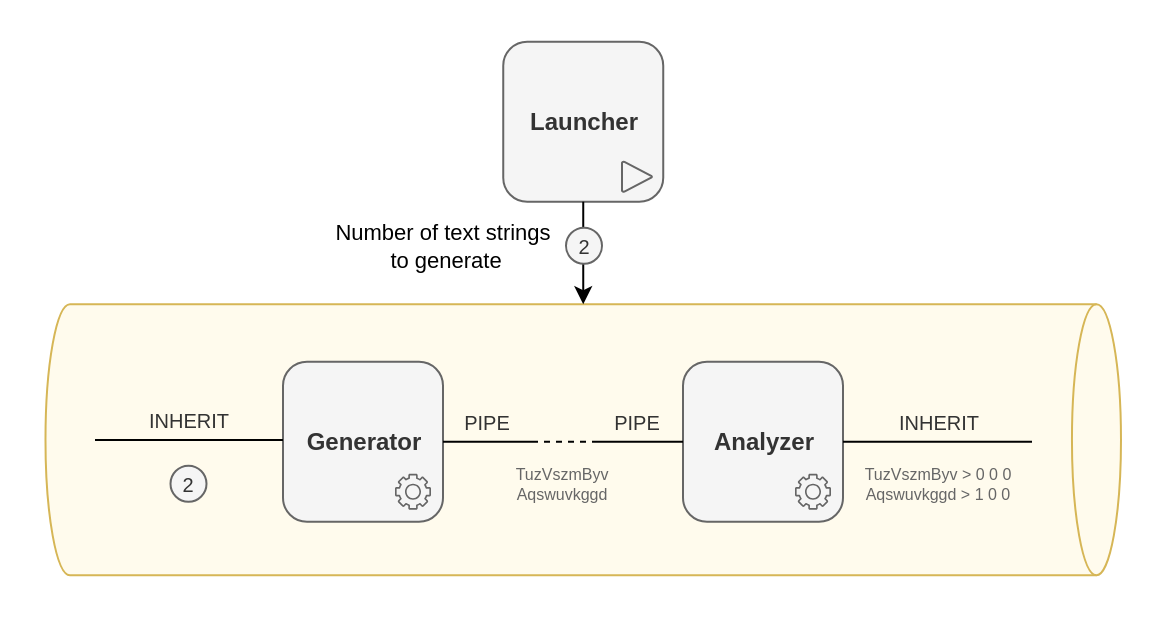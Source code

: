 <mxfile version="24.8.3">
  <diagram name="pipeline-overview" id="f62y7Y6bWCRt-viG8yel">
    <mxGraphModel dx="934" dy="525" grid="1" gridSize="10" guides="1" tooltips="1" connect="1" arrows="1" fold="1" page="1" pageScale="1" pageWidth="850" pageHeight="1100" math="0" shadow="0">
      <root>
        <mxCell id="0" />
        <mxCell id="1" parent="0" />
        <mxCell id="yeCOO_AYRYMsANn-B3B7-1" value="" style="rounded=1;whiteSpace=wrap;html=1;arcSize=0;spacing=2;strokeColor=none;" parent="1" vertex="1">
          <mxGeometry x="129.12" y="359" width="583" height="312" as="geometry" />
        </mxCell>
        <mxCell id="yeCOO_AYRYMsANn-B3B7-3" value="" style="shape=cylinder3;whiteSpace=wrap;html=1;boundedLbl=1;backgroundOutline=1;size=12.257;rotation=90;fillColor=#FFFBED;strokeColor=#d6b656;" parent="1" vertex="1">
          <mxGeometry x="352.87" y="310" width="135.5" height="537.75" as="geometry" />
        </mxCell>
        <mxCell id="yeCOO_AYRYMsANn-B3B7-4" value="Launcher" style="rounded=1;whiteSpace=wrap;html=1;fillColor=#f5f5f5;strokeColor=#666666;fontStyle=1;fontColor=#333333;aspect=fixed;" parent="1" vertex="1">
          <mxGeometry x="380.62" y="379.87" width="80" height="80" as="geometry" />
        </mxCell>
        <mxCell id="yeCOO_AYRYMsANn-B3B7-5" style="edgeStyle=orthogonalEdgeStyle;rounded=0;orthogonalLoop=1;jettySize=auto;html=1;exitX=0.5;exitY=1;exitDx=0;exitDy=0;entryX=0;entryY=0.5;entryDx=0;entryDy=0;entryPerimeter=0;" parent="1" source="yeCOO_AYRYMsANn-B3B7-4" target="yeCOO_AYRYMsANn-B3B7-3" edge="1">
          <mxGeometry relative="1" as="geometry" />
        </mxCell>
        <mxCell id="yeCOO_AYRYMsANn-B3B7-6" value="Number of text strings&lt;div&gt;&amp;nbsp;to generate&lt;/div&gt;" style="edgeLabel;html=1;align=center;verticalAlign=middle;resizable=0;points=[];fontSize=11;" parent="yeCOO_AYRYMsANn-B3B7-5" vertex="1" connectable="0">
          <mxGeometry x="-0.147" y="-1" relative="1" as="geometry">
            <mxPoint x="-70" as="offset" />
          </mxGeometry>
        </mxCell>
        <mxCell id="yeCOO_AYRYMsANn-B3B7-7" value="Generator" style="whiteSpace=wrap;html=1;aspect=fixed;fillColor=#f5f5f5;strokeColor=#666666;fontStyle=1;fontColor=#333333;rounded=1;" parent="1" vertex="1">
          <mxGeometry x="270.5" y="539.87" width="80" height="80" as="geometry" />
        </mxCell>
        <mxCell id="yeCOO_AYRYMsANn-B3B7-8" value="Analyzer" style="whiteSpace=wrap;html=1;aspect=fixed;fillColor=#f5f5f5;strokeColor=#666666;fontStyle=1;fontColor=#333333;rounded=1;" parent="1" vertex="1">
          <mxGeometry x="470.5" y="539.87" width="80" height="80" as="geometry" />
        </mxCell>
        <mxCell id="yeCOO_AYRYMsANn-B3B7-9" value="" style="endArrow=none;dashed=1;html=1;rounded=0;exitX=1;exitY=1;exitDx=0;exitDy=0;entryX=0;entryY=1;entryDx=0;entryDy=0;" parent="1" source="yeCOO_AYRYMsANn-B3B7-13" target="yeCOO_AYRYMsANn-B3B7-14" edge="1">
          <mxGeometry width="50" height="50" relative="1" as="geometry">
            <mxPoint x="365" y="559.87" as="sourcePoint" />
            <mxPoint x="415" y="509.87" as="targetPoint" />
          </mxGeometry>
        </mxCell>
        <mxCell id="yeCOO_AYRYMsANn-B3B7-10" value="" style="endArrow=none;html=1;rounded=0;exitX=1;exitY=1;exitDx=0;exitDy=0;entryX=1;entryY=0.5;entryDx=0;entryDy=0;" parent="1" source="yeCOO_AYRYMsANn-B3B7-15" target="yeCOO_AYRYMsANn-B3B7-8" edge="1">
          <mxGeometry width="50" height="50" relative="1" as="geometry">
            <mxPoint x="616.5" y="579.54" as="sourcePoint" />
            <mxPoint x="550.5" y="579.54" as="targetPoint" />
          </mxGeometry>
        </mxCell>
        <mxCell id="yeCOO_AYRYMsANn-B3B7-11" value="" style="endArrow=none;html=1;rounded=0;exitX=0;exitY=0.5;exitDx=0;exitDy=0;" parent="1" source="yeCOO_AYRYMsANn-B3B7-8" edge="1">
          <mxGeometry width="50" height="50" relative="1" as="geometry">
            <mxPoint x="470.5" y="579.54" as="sourcePoint" />
            <mxPoint x="425" y="579.87" as="targetPoint" />
          </mxGeometry>
        </mxCell>
        <mxCell id="yeCOO_AYRYMsANn-B3B7-12" value="" style="endArrow=none;html=1;rounded=0;entryX=1;entryY=0.5;entryDx=0;entryDy=0;" parent="1" target="yeCOO_AYRYMsANn-B3B7-7" edge="1">
          <mxGeometry width="50" height="50" relative="1" as="geometry">
            <mxPoint x="395" y="579.87" as="sourcePoint" />
            <mxPoint x="350.5" y="579.54" as="targetPoint" />
          </mxGeometry>
        </mxCell>
        <mxCell id="yeCOO_AYRYMsANn-B3B7-13" value="PIPE" style="text;html=1;align=center;verticalAlign=middle;whiteSpace=wrap;rounded=0;fontSize=10;fontColor=#333333;" parent="1" vertex="1">
          <mxGeometry x="350" y="559.87" width="45" height="20" as="geometry" />
        </mxCell>
        <mxCell id="yeCOO_AYRYMsANn-B3B7-14" value="PIPE" style="text;html=1;align=center;verticalAlign=middle;whiteSpace=wrap;rounded=0;fontSize=10;fontColor=#333333;" parent="1" vertex="1">
          <mxGeometry x="425" y="559.87" width="45" height="20" as="geometry" />
        </mxCell>
        <mxCell id="yeCOO_AYRYMsANn-B3B7-15" value="INHERIT" style="text;html=1;align=center;verticalAlign=middle;whiteSpace=wrap;rounded=0;fontSize=10;fontColor=#333333;" parent="1" vertex="1">
          <mxGeometry x="550.5" y="559.87" width="94.5" height="20" as="geometry" />
        </mxCell>
        <mxCell id="yeCOO_AYRYMsANn-B3B7-16" value="" style="sketch=0;outlineConnect=0;dashed=0;verticalLabelPosition=bottom;verticalAlign=top;align=center;html=1;fontSize=12;fontStyle=0;aspect=fixed;pointerEvents=1;shape=mxgraph.aws4.gear;fillColor=#666666;strokeColor=#666666;strokeWidth=1;" parent="1" vertex="1">
          <mxGeometry x="326.5" y="595.87" width="18" height="18" as="geometry" />
        </mxCell>
        <mxCell id="yeCOO_AYRYMsANn-B3B7-17" value="" style="sketch=0;outlineConnect=0;dashed=0;verticalLabelPosition=bottom;verticalAlign=top;align=center;html=1;fontSize=12;fontStyle=0;aspect=fixed;pointerEvents=1;shape=mxgraph.aws4.gear;fillColor=#666666;strokeColor=#666666;strokeWidth=1;" parent="1" vertex="1">
          <mxGeometry x="526.5" y="595.87" width="18" height="18" as="geometry" />
        </mxCell>
        <mxCell id="yeCOO_AYRYMsANn-B3B7-18" value="" style="strokeWidth=1;html=1;shape=mxgraph.flowchart.extract_or_measurement;whiteSpace=wrap;rotation=90;fillColor=none;strokeColor=#666666;" parent="1" vertex="1">
          <mxGeometry x="440" y="439.87" width="15" height="15" as="geometry" />
        </mxCell>
        <mxCell id="yeCOO_AYRYMsANn-B3B7-19" value="2" style="ellipse;whiteSpace=wrap;html=1;aspect=fixed;fillColor=#f5f5f5;strokeColor=#666666;fontSize=10;fontColor=#333333;" parent="1" vertex="1">
          <mxGeometry x="412" y="472.87" width="18" height="18" as="geometry" />
        </mxCell>
        <mxCell id="yeCOO_AYRYMsANn-B3B7-20" value="2" style="ellipse;whiteSpace=wrap;html=1;aspect=fixed;fillColor=#f5f5f5;strokeColor=#666666;fontSize=10;fontColor=#333333;" parent="1" vertex="1">
          <mxGeometry x="214.25" y="591.87" width="18" height="18" as="geometry" />
        </mxCell>
        <mxCell id="yeCOO_AYRYMsANn-B3B7-21" value="&lt;font style=&quot;font-size: 8px;&quot; color=&quot;#666666&quot;&gt;TuzVszmByv&lt;/font&gt;&lt;div style=&quot;font-size: 8px;&quot;&gt;&lt;font style=&quot;font-size: 8px;&quot; color=&quot;#666666&quot;&gt;Aqswuvkggd&lt;/font&gt;&lt;/div&gt;" style="text;html=1;align=center;verticalAlign=middle;whiteSpace=wrap;rounded=0;fontSize=8;" parent="1" vertex="1">
          <mxGeometry x="365" y="585.87" width="90" height="30" as="geometry" />
        </mxCell>
        <mxCell id="yeCOO_AYRYMsANn-B3B7-22" value="&lt;font style=&quot;font-size: 8px;&quot; color=&quot;#666666&quot;&gt;TuzVszmByv&amp;nbsp;&lt;/font&gt;&lt;font color=&quot;#666666&quot;&gt;&amp;gt; 0 0 0&lt;/font&gt;&lt;div style=&quot;font-size: 8px;&quot;&gt;&lt;font style=&quot;font-size: 8px;&quot; color=&quot;#666666&quot;&gt;Aqswuvkggd &amp;gt; 1 0 0&lt;/font&gt;&lt;/div&gt;" style="text;html=1;align=center;verticalAlign=middle;whiteSpace=wrap;rounded=0;fontSize=8;" parent="1" vertex="1">
          <mxGeometry x="552.75" y="585.87" width="90" height="30" as="geometry" />
        </mxCell>
        <mxCell id="yeCOO_AYRYMsANn-B3B7-23" value="" style="endArrow=none;html=1;rounded=0;exitX=1;exitY=1;exitDx=0;exitDy=0;entryX=1;entryY=0.5;entryDx=0;entryDy=0;" parent="1" source="yeCOO_AYRYMsANn-B3B7-24" edge="1">
          <mxGeometry width="50" height="50" relative="1" as="geometry">
            <mxPoint x="242" y="578.67" as="sourcePoint" />
            <mxPoint x="176.5" y="579" as="targetPoint" />
          </mxGeometry>
        </mxCell>
        <mxCell id="yeCOO_AYRYMsANn-B3B7-24" value="INHERIT" style="text;html=1;align=center;verticalAlign=middle;whiteSpace=wrap;rounded=0;fontSize=10;fontColor=#333333;" parent="1" vertex="1">
          <mxGeometry x="176" y="559" width="94.5" height="20" as="geometry" />
        </mxCell>
      </root>
    </mxGraphModel>
  </diagram>
</mxfile>
